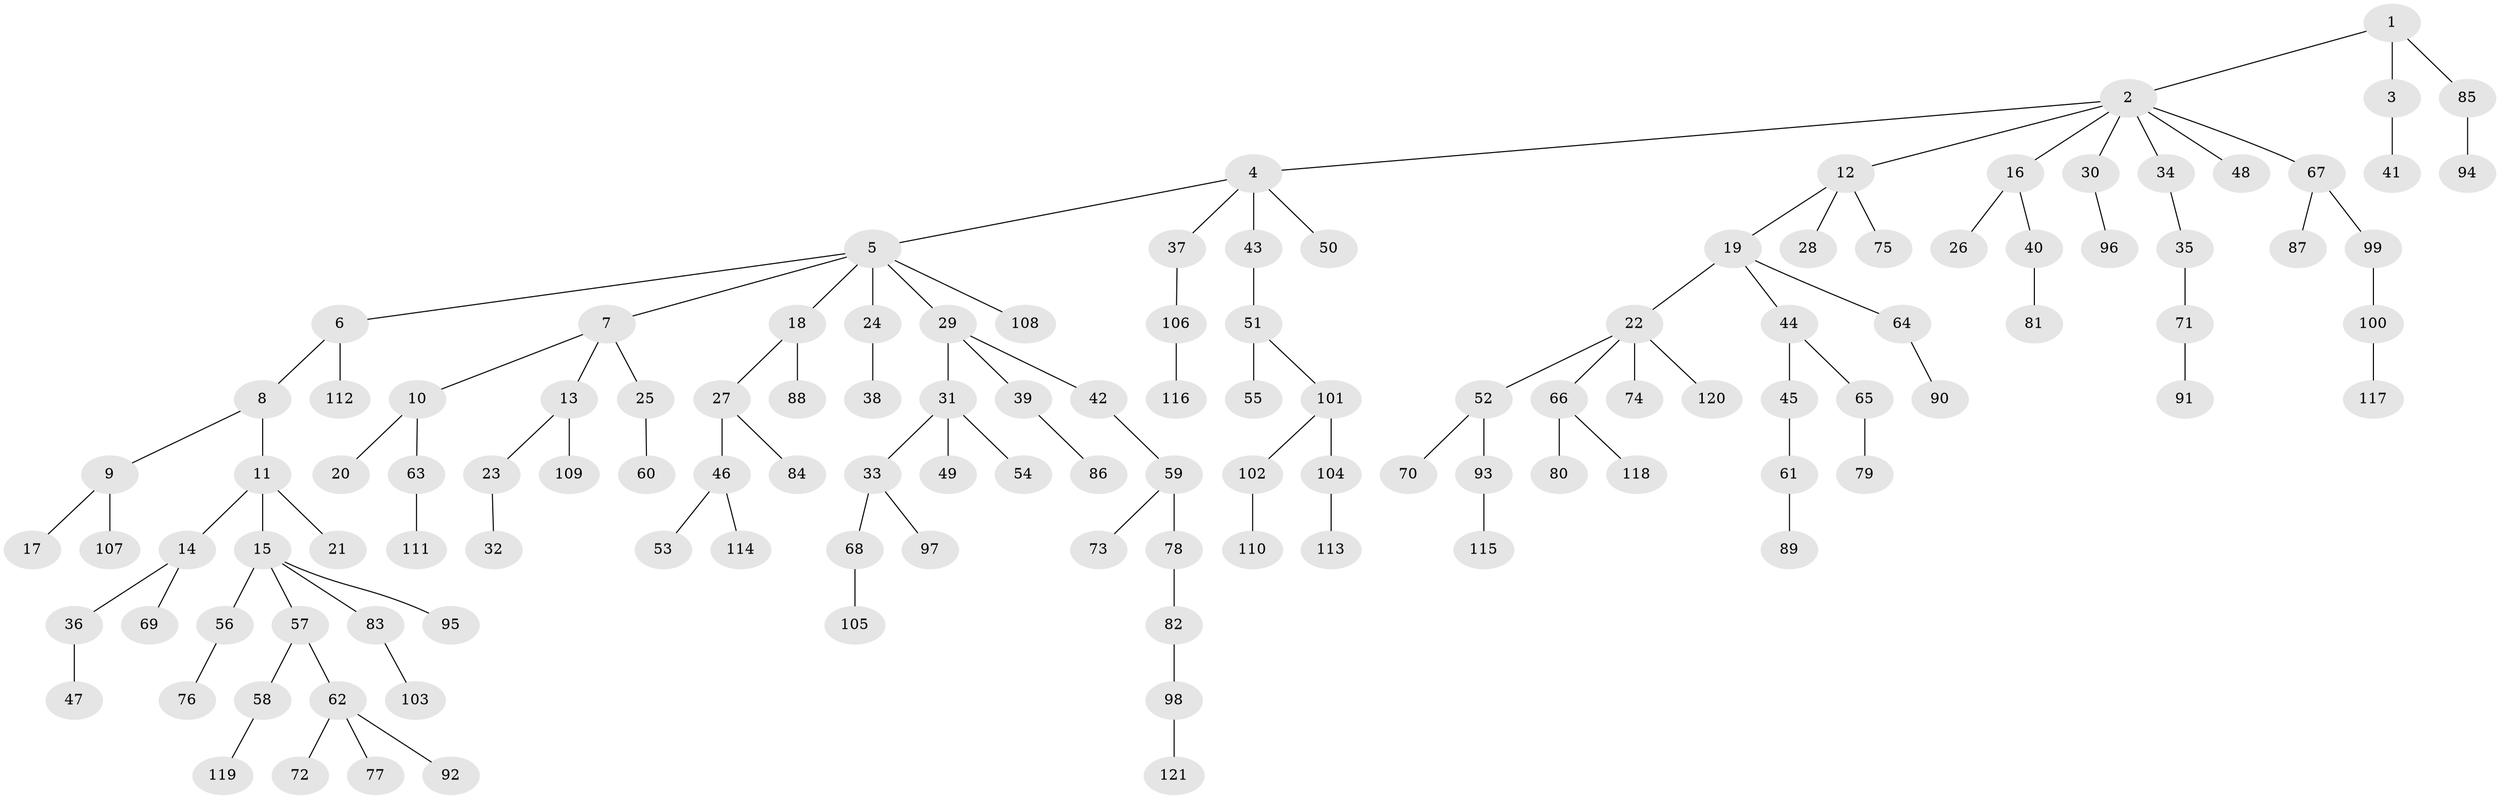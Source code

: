 // Generated by graph-tools (version 1.1) at 2025/02/03/09/25 03:02:23]
// undirected, 121 vertices, 120 edges
graph export_dot {
graph [start="1"]
  node [color=gray90,style=filled];
  1;
  2;
  3;
  4;
  5;
  6;
  7;
  8;
  9;
  10;
  11;
  12;
  13;
  14;
  15;
  16;
  17;
  18;
  19;
  20;
  21;
  22;
  23;
  24;
  25;
  26;
  27;
  28;
  29;
  30;
  31;
  32;
  33;
  34;
  35;
  36;
  37;
  38;
  39;
  40;
  41;
  42;
  43;
  44;
  45;
  46;
  47;
  48;
  49;
  50;
  51;
  52;
  53;
  54;
  55;
  56;
  57;
  58;
  59;
  60;
  61;
  62;
  63;
  64;
  65;
  66;
  67;
  68;
  69;
  70;
  71;
  72;
  73;
  74;
  75;
  76;
  77;
  78;
  79;
  80;
  81;
  82;
  83;
  84;
  85;
  86;
  87;
  88;
  89;
  90;
  91;
  92;
  93;
  94;
  95;
  96;
  97;
  98;
  99;
  100;
  101;
  102;
  103;
  104;
  105;
  106;
  107;
  108;
  109;
  110;
  111;
  112;
  113;
  114;
  115;
  116;
  117;
  118;
  119;
  120;
  121;
  1 -- 2;
  1 -- 3;
  1 -- 85;
  2 -- 4;
  2 -- 12;
  2 -- 16;
  2 -- 30;
  2 -- 34;
  2 -- 48;
  2 -- 67;
  3 -- 41;
  4 -- 5;
  4 -- 37;
  4 -- 43;
  4 -- 50;
  5 -- 6;
  5 -- 7;
  5 -- 18;
  5 -- 24;
  5 -- 29;
  5 -- 108;
  6 -- 8;
  6 -- 112;
  7 -- 10;
  7 -- 13;
  7 -- 25;
  8 -- 9;
  8 -- 11;
  9 -- 17;
  9 -- 107;
  10 -- 20;
  10 -- 63;
  11 -- 14;
  11 -- 15;
  11 -- 21;
  12 -- 19;
  12 -- 28;
  12 -- 75;
  13 -- 23;
  13 -- 109;
  14 -- 36;
  14 -- 69;
  15 -- 56;
  15 -- 57;
  15 -- 83;
  15 -- 95;
  16 -- 26;
  16 -- 40;
  18 -- 27;
  18 -- 88;
  19 -- 22;
  19 -- 44;
  19 -- 64;
  22 -- 52;
  22 -- 66;
  22 -- 74;
  22 -- 120;
  23 -- 32;
  24 -- 38;
  25 -- 60;
  27 -- 46;
  27 -- 84;
  29 -- 31;
  29 -- 39;
  29 -- 42;
  30 -- 96;
  31 -- 33;
  31 -- 49;
  31 -- 54;
  33 -- 68;
  33 -- 97;
  34 -- 35;
  35 -- 71;
  36 -- 47;
  37 -- 106;
  39 -- 86;
  40 -- 81;
  42 -- 59;
  43 -- 51;
  44 -- 45;
  44 -- 65;
  45 -- 61;
  46 -- 53;
  46 -- 114;
  51 -- 55;
  51 -- 101;
  52 -- 70;
  52 -- 93;
  56 -- 76;
  57 -- 58;
  57 -- 62;
  58 -- 119;
  59 -- 73;
  59 -- 78;
  61 -- 89;
  62 -- 72;
  62 -- 77;
  62 -- 92;
  63 -- 111;
  64 -- 90;
  65 -- 79;
  66 -- 80;
  66 -- 118;
  67 -- 87;
  67 -- 99;
  68 -- 105;
  71 -- 91;
  78 -- 82;
  82 -- 98;
  83 -- 103;
  85 -- 94;
  93 -- 115;
  98 -- 121;
  99 -- 100;
  100 -- 117;
  101 -- 102;
  101 -- 104;
  102 -- 110;
  104 -- 113;
  106 -- 116;
}
